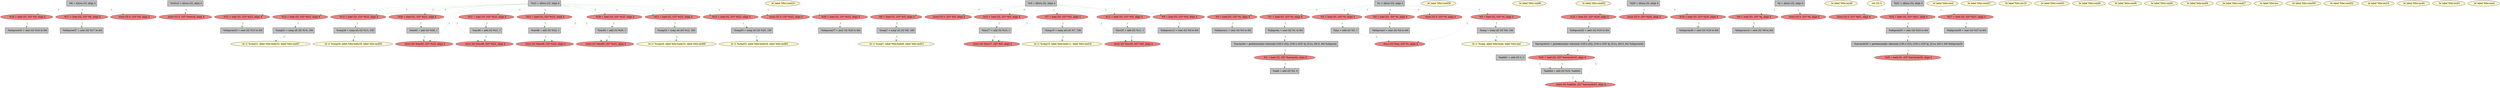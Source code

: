 
digraph G {


node112 [fillcolor=grey,label="  %idxprom37 = zext i32 %17 to i64",shape=rectangle,style=filled ]
node110 [fillcolor=lightcoral,label="  store i32 0, i32* %retval, align 4",shape=ellipse,style=filled ]
node108 [fillcolor=lightcoral,label="  %15 = load i32, i32* %i22, align 4",shape=ellipse,style=filled ]
node107 [fillcolor=grey,label="  %cmp28 = icmp ult i32 %13, 100",shape=rectangle,style=filled ]
node106 [fillcolor=lightcoral,label="  %14 = load i32, i32* %i22, align 4",shape=ellipse,style=filled ]
node105 [fillcolor=grey,label="  %cmp24 = icmp ult i32 %12, 100",shape=rectangle,style=filled ]
node103 [fillcolor=lightcoral,label="  %13 = load i32, i32* %i22, align 4",shape=ellipse,style=filled ]
node101 [fillcolor=lemonchiffon,label="  br label %for.cond23",shape=ellipse,style=filled ]
node100 [fillcolor=grey,label="  %cmp10 = icmp ult i32 %7, 100",shape=rectangle,style=filled ]
node97 [fillcolor=grey,label="  %add = add i32 %2, 0",shape=rectangle,style=filled ]
node99 [fillcolor=grey,label="  %cmp31 = icmp ult i32 %14, 100",shape=rectangle,style=filled ]
node96 [fillcolor=lemonchiffon,label="  br label %for.cond30",shape=ellipse,style=filled ]
node95 [fillcolor=lightcoral,label="  %3 = load i32, i32* %i, align 4",shape=ellipse,style=filled ]
node93 [fillcolor=lemonchiffon,label="  br label %for.cond6",shape=ellipse,style=filled ]
node89 [fillcolor=lemonchiffon,label="  br label %for.cond52",shape=ellipse,style=filled ]
node115 [fillcolor=grey,label="  %idxprom42 = zext i32 %19 to i64",shape=rectangle,style=filled ]
node87 [fillcolor=lightcoral,label="  %10 = load i32, i32* %i5, align 4",shape=ellipse,style=filled ]
node86 [fillcolor=lightcoral,label="  %19 = load i32, i32* %j26, align 4",shape=ellipse,style=filled ]
node85 [fillcolor=grey,label="  %idxprom14 = zext i32 %9 to i64",shape=rectangle,style=filled ]
node84 [fillcolor=lightcoral,label="  %16 = load i32, i32* %k, align 4",shape=ellipse,style=filled ]
node82 [fillcolor=lemonchiffon,label="  br label %for.inc48",shape=ellipse,style=filled ]
node94 [fillcolor=lightcoral,label="  %28 = load i32, i32* %i22, align 4",shape=ellipse,style=filled ]
node81 [fillcolor=grey,label="  %idxprom12 = zext i32 %8 to i64",shape=rectangle,style=filled ]
node78 [fillcolor=lemonchiffon,label="  ret i32 0",shape=ellipse,style=filled ]
node34 [fillcolor=grey,label="  %idxprom3 = zext i32 %4 to i64",shape=rectangle,style=filled ]
node10 [fillcolor=lightcoral,label="  store i32 0, i32* %j51, align 4",shape=ellipse,style=filled ]
node46 [fillcolor=grey,label="  %i22 = alloca i32, align 4",shape=rectangle,style=filled ]
node56 [fillcolor=lemonchiffon,label="  br label %for.cond",shape=ellipse,style=filled ]
node30 [fillcolor=lightcoral,label="  %5 = load i32, i32* %i, align 4",shape=ellipse,style=filled ]
node28 [fillcolor=grey,label="  %retval = alloca i32, align 4",shape=rectangle,style=filled ]
node2 [fillcolor=lightcoral,label="  store i32 %inc62, i32* %i22, align 4",shape=ellipse,style=filled ]
node102 [fillcolor=lemonchiffon,label="  br label %for.cond27",shape=ellipse,style=filled ]
node53 [fillcolor=lightcoral,label="  store i32 0, i32* %i5, align 4",shape=ellipse,style=filled ]
node22 [fillcolor=lemonchiffon,label="  br label %for.inc19",shape=ellipse,style=filled ]
node50 [fillcolor=grey,label="  %inc65 = add i32 %29, 1",shape=rectangle,style=filled ]
node57 [fillcolor=lightcoral,label="  %1 = load i32, i32* %i, align 4",shape=ellipse,style=filled ]
node35 [fillcolor=lightcoral,label="  %6 = load i32, i32* %i5, align 4",shape=ellipse,style=filled ]
node73 [fillcolor=lemonchiffon,label="  br label %for.cond23",shape=ellipse,style=filled ]
node29 [fillcolor=lightcoral,label="  %7 = load i32, i32* %i5, align 4",shape=ellipse,style=filled ]
node20 [fillcolor=lightcoral,label="  store i32 %inc46, i32* %i22, align 4",shape=ellipse,style=filled ]
node26 [fillcolor=lightcoral,label="  %20 = load i32, i32* %arrayidx43, align 4",shape=ellipse,style=filled ]
node4 [fillcolor=grey,label="  %idxprom57 = zext i32 %26 to i64",shape=rectangle,style=filled ]
node111 [fillcolor=lightcoral,label="  %17 = load i32, i32* %k, align 4",shape=ellipse,style=filled ]
node18 [fillcolor=grey,label="  %add44 = add i32 %20, %add41",shape=rectangle,style=filled ]
node17 [fillcolor=lemonchiffon,label="  br label %for.cond9",shape=ellipse,style=filled ]
node27 [fillcolor=lemonchiffon,label="  br label %for.cond6",shape=ellipse,style=filled ]
node16 [fillcolor=grey,label="  %arrayidx43 = getelementptr inbounds [100 x i32], [100 x i32]* @_ZL1a, i64 0, i64 %idxprom42",shape=rectangle,style=filled ]
node91 [fillcolor=lemonchiffon,label="  br label %for.cond9",shape=ellipse,style=filled ]
node47 [fillcolor=lightcoral,label="  store i32 0, i32* %j26, align 4",shape=ellipse,style=filled ]
node0 [fillcolor=lemonchiffon,label="  br label %for.inc64",shape=ellipse,style=filled ]
node64 [fillcolor=grey,label="  %i = alloca i32, align 4",shape=rectangle,style=filled ]
node49 [fillcolor=grey,label="  %i5 = alloca i32, align 4",shape=rectangle,style=filled ]
node24 [fillcolor=grey,label="  %idxprom35 = zext i32 %16 to i64",shape=rectangle,style=filled ]
node15 [fillcolor=lightcoral,label="  %21 = load i32, i32* %i22, align 4",shape=ellipse,style=filled ]
node11 [fillcolor=lemonchiffon,label="  br label %for.cond27",shape=ellipse,style=filled ]
node3 [fillcolor=grey,label="  %idxprom59 = zext i32 %27 to i64",shape=rectangle,style=filled ]
node32 [fillcolor=lemonchiffon,label="  br label %for.inc",shape=ellipse,style=filled ]
node68 [fillcolor=grey,label="  %inc20 = add i32 %11, 1",shape=rectangle,style=filled ]
node12 [fillcolor=lightcoral,label="  store i32 %inc49, i32* %i22, align 4",shape=ellipse,style=filled ]
node40 [fillcolor=lightcoral,label="  %29 = load i32, i32* %i22, align 4",shape=ellipse,style=filled ]
node41 [fillcolor=lightcoral,label="  store i32 %inc20, i32* %i5, align 4",shape=ellipse,style=filled ]
node62 [fillcolor=lemonchiffon,label="  br i1 %cmp7, label %for.body8, label %for.end21",shape=ellipse,style=filled ]
node33 [fillcolor=lightcoral,label="  store i32 0, i32* %k, align 4",shape=ellipse,style=filled ]
node5 [fillcolor=lightcoral,label="  %25 = load i32, i32* %arrayidx56, align 4",shape=ellipse,style=filled ]
node13 [fillcolor=lemonchiffon,label="  br label %for.cond30",shape=ellipse,style=filled ]
node76 [fillcolor=lightcoral,label="  store i32 %add44, i32* %arrayidx43, align 4",shape=ellipse,style=filled ]
node65 [fillcolor=grey,label="  %k = alloca i32, align 4",shape=rectangle,style=filled ]
node8 [fillcolor=lightcoral,label="  %24 = load i32, i32* %j51, align 4",shape=ellipse,style=filled ]
node1 [fillcolor=lemonchiffon,label="  br label %for.cond52",shape=ellipse,style=filled ]
node14 [fillcolor=grey,label="  %inc46 = add i32 %21, 1",shape=rectangle,style=filled ]
node90 [fillcolor=lightcoral,label="  store i32 %inc17, i32* %i5, align 4",shape=ellipse,style=filled ]
node6 [fillcolor=grey,label="  %arrayidx56 = getelementptr inbounds [100 x i32], [100 x i32]* @_ZL1a, i64 0, i64 %idxprom55",shape=rectangle,style=filled ]
node38 [fillcolor=lightcoral,label="  %2 = load i32, i32* %arrayidx, align 4",shape=ellipse,style=filled ]
node7 [fillcolor=grey,label="  %idxprom55 = zext i32 %24 to i64",shape=rectangle,style=filled ]
node83 [fillcolor=grey,label="  %idxprom39 = zext i32 %18 to i64",shape=rectangle,style=filled ]
node23 [fillcolor=lightcoral,label="  %22 = load i32, i32* %i22, align 4",shape=ellipse,style=filled ]
node109 [fillcolor=grey,label="  %idxprom33 = zext i32 %15 to i64",shape=rectangle,style=filled ]
node36 [fillcolor=lightcoral,label="  %4 = load i32, i32* %i, align 4",shape=ellipse,style=filled ]
node52 [fillcolor=lightcoral,label="  %12 = load i32, i32* %i22, align 4",shape=ellipse,style=filled ]
node9 [fillcolor=grey,label="  %cmp53 = icmp ult i32 %23, 100",shape=rectangle,style=filled ]
node39 [fillcolor=grey,label="  %arrayidx = getelementptr inbounds [100 x i32], [100 x i32]* @_ZL1a, i64 0, i64 %idxprom",shape=rectangle,style=filled ]
node42 [fillcolor=lemonchiffon,label="  br i1 %cmp53, label %for.body54, label %for.end63",shape=ellipse,style=filled ]
node31 [fillcolor=lemonchiffon,label="  br label %for.inc16",shape=ellipse,style=filled ]
node45 [fillcolor=grey,label="  %j = alloca i32, align 4",shape=rectangle,style=filled ]
node43 [fillcolor=grey,label="  %inc49 = add i32 %22, 1",shape=rectangle,style=filled ]
node104 [fillcolor=lemonchiffon,label="  br i1 %cmp28, label %for.body29, label %for.end50",shape=ellipse,style=filled ]
node92 [fillcolor=grey,label="  %j26 = alloca i32, align 4",shape=rectangle,style=filled ]
node72 [fillcolor=lightcoral,label="  store i32 0, i32* %i, align 4",shape=ellipse,style=filled ]
node88 [fillcolor=grey,label="  %inc17 = add i32 %10, 1",shape=rectangle,style=filled ]
node48 [fillcolor=lightcoral,label="  store i32 %inc, i32* %i, align 4",shape=ellipse,style=filled ]
node70 [fillcolor=lightcoral,label="  %11 = load i32, i32* %i5, align 4",shape=ellipse,style=filled ]
node37 [fillcolor=lightcoral,label="  %9 = load i32, i32* %j, align 4",shape=ellipse,style=filled ]
node51 [fillcolor=lemonchiffon,label="  br label %for.inc45",shape=ellipse,style=filled ]
node79 [fillcolor=lemonchiffon,label="  br i1 %cmp10, label %for.body11, label %for.end18",shape=ellipse,style=filled ]
node54 [fillcolor=grey,label="  %cmp = icmp ult i32 %0, 100",shape=rectangle,style=filled ]
node114 [fillcolor=grey,label="  %j51 = alloca i32, align 4",shape=rectangle,style=filled ]
node55 [fillcolor=lightcoral,label="  %0 = load i32, i32* %i, align 4",shape=ellipse,style=filled ]
node58 [fillcolor=lemonchiffon,label="  br label %for.inc61",shape=ellipse,style=filled ]
node59 [fillcolor=grey,label="  %idxprom1 = zext i32 %3 to i64",shape=rectangle,style=filled ]
node60 [fillcolor=lightcoral,label="  store i32 %inc65, i32* %i22, align 4",shape=ellipse,style=filled ]
node19 [fillcolor=grey,label="  %cmp7 = icmp ult i32 %6, 100",shape=rectangle,style=filled ]
node63 [fillcolor=lightcoral,label="  %27 = load i32, i32* %j51, align 4",shape=ellipse,style=filled ]
node44 [fillcolor=grey,label="  %add41 = add i32 0, 0",shape=rectangle,style=filled ]
node66 [fillcolor=lightcoral,label="  %23 = load i32, i32* %i22, align 4",shape=ellipse,style=filled ]
node80 [fillcolor=lemonchiffon,label="  br i1 %cmp31, label %for.body32, label %for.end47",shape=ellipse,style=filled ]
node67 [fillcolor=lemonchiffon,label="  br i1 %cmp, label %for.body, label %for.end",shape=ellipse,style=filled ]
node25 [fillcolor=grey,label="  %inc62 = add i32 %28, 1",shape=rectangle,style=filled ]
node21 [fillcolor=lightcoral,label="  store i32 0, i32* %j, align 4",shape=ellipse,style=filled ]
node69 [fillcolor=lemonchiffon,label="  br i1 %cmp24, label %for.body25, label %for.end66",shape=ellipse,style=filled ]
node98 [fillcolor=lightcoral,label="  store i32 0, i32* %i22, align 4",shape=ellipse,style=filled ]
node71 [fillcolor=lightcoral,label="  %26 = load i32, i32* %i22, align 4",shape=ellipse,style=filled ]
node113 [fillcolor=lightcoral,label="  %18 = load i32, i32* %j26, align 4",shape=ellipse,style=filled ]
node61 [fillcolor=grey,label="  %inc = add i32 %5, 1",shape=rectangle,style=filled ]
node74 [fillcolor=lemonchiffon,label="  br label %for.cond",shape=ellipse,style=filled ]
node75 [fillcolor=lightcoral,label="  %8 = load i32, i32* %i5, align 4",shape=ellipse,style=filled ]
node77 [fillcolor=grey,label="  %idxprom = zext i32 %1 to i64",shape=rectangle,style=filled ]

node26->node18 [style=dotted,color=forestgreen,label="T",fontcolor=forestgreen ]
node16->node26 [style=dotted,color=forestgreen,label="T",fontcolor=forestgreen ]
node46->node106 [style=dotted,color=forestgreen,label="T",fontcolor=forestgreen ]
node23->node43 [style=dotted,color=forestgreen,label="T",fontcolor=forestgreen ]
node107->node104 [style=dotted,color=forestgreen,label="T",fontcolor=forestgreen ]
node77->node39 [style=dotted,color=forestgreen,label="T",fontcolor=forestgreen ]
node103->node107 [style=dotted,color=forestgreen,label="T",fontcolor=forestgreen ]
node7->node6 [style=dotted,color=forestgreen,label="T",fontcolor=forestgreen ]
node105->node69 [style=dotted,color=forestgreen,label="T",fontcolor=forestgreen ]
node64->node48 [style=dotted,color=forestgreen,label="T",fontcolor=forestgreen ]
node70->node68 [style=dotted,color=forestgreen,label="T",fontcolor=forestgreen ]
node46->node52 [style=dotted,color=forestgreen,label="T",fontcolor=forestgreen ]
node49->node70 [style=dotted,color=forestgreen,label="T",fontcolor=forestgreen ]
node61->node48 [style=dotted,color=forestgreen,label="T",fontcolor=forestgreen ]
node50->node60 [style=dotted,color=forestgreen,label="T",fontcolor=forestgreen ]
node45->node37 [style=dotted,color=forestgreen,label="T",fontcolor=forestgreen ]
node46->node12 [style=dotted,color=forestgreen,label="T",fontcolor=forestgreen ]
node6->node5 [style=dotted,color=forestgreen,label="T",fontcolor=forestgreen ]
node46->node71 [style=dotted,color=forestgreen,label="T",fontcolor=forestgreen ]
node84->node24 [style=dotted,color=forestgreen,label="T",fontcolor=forestgreen ]
node64->node30 [style=dotted,color=forestgreen,label="T",fontcolor=forestgreen ]
node46->node2 [style=dotted,color=forestgreen,label="T",fontcolor=forestgreen ]
node92->node113 [style=dotted,color=forestgreen,label="T",fontcolor=forestgreen ]
node95->node59 [style=dotted,color=forestgreen,label="T",fontcolor=forestgreen ]
node29->node100 [style=dotted,color=forestgreen,label="T",fontcolor=forestgreen ]
node64->node95 [style=dotted,color=forestgreen,label="T",fontcolor=forestgreen ]
node114->node8 [style=dotted,color=forestgreen,label="T",fontcolor=forestgreen ]
node46->node40 [style=dotted,color=forestgreen,label="T",fontcolor=forestgreen ]
node55->node54 [style=dotted,color=forestgreen,label="T",fontcolor=forestgreen ]
node28->node110 [style=dotted,color=forestgreen,label="T",fontcolor=forestgreen ]
node92->node47 [style=dotted,color=forestgreen,label="T",fontcolor=forestgreen ]
node9->node42 [style=dotted,color=forestgreen,label="T",fontcolor=forestgreen ]
node46->node15 [style=dotted,color=forestgreen,label="T",fontcolor=forestgreen ]
node40->node50 [style=dotted,color=forestgreen,label="T",fontcolor=forestgreen ]
node14->node20 [style=dotted,color=forestgreen,label="T",fontcolor=forestgreen ]
node46->node98 [style=dotted,color=forestgreen,label="T",fontcolor=forestgreen ]
node46->node103 [style=dotted,color=forestgreen,label="T",fontcolor=forestgreen ]
node111->node112 [style=dotted,color=forestgreen,label="T",fontcolor=forestgreen ]
node49->node90 [style=dotted,color=forestgreen,label="T",fontcolor=forestgreen ]
node46->node94 [style=dotted,color=forestgreen,label="T",fontcolor=forestgreen ]
node65->node84 [style=dotted,color=forestgreen,label="T",fontcolor=forestgreen ]
node64->node55 [style=dotted,color=forestgreen,label="T",fontcolor=forestgreen ]
node94->node25 [style=dotted,color=forestgreen,label="T",fontcolor=forestgreen ]
node99->node80 [style=dotted,color=forestgreen,label="T",fontcolor=forestgreen ]
node39->node38 [style=dotted,color=forestgreen,label="T",fontcolor=forestgreen ]
node18->node76 [style=dotted,color=forestgreen,label="T",fontcolor=forestgreen ]
node52->node105 [style=dotted,color=forestgreen,label="T",fontcolor=forestgreen ]
node46->node60 [style=dotted,color=forestgreen,label="T",fontcolor=forestgreen ]
node25->node2 [style=dotted,color=forestgreen,label="T",fontcolor=forestgreen ]
node37->node85 [style=dotted,color=forestgreen,label="T",fontcolor=forestgreen ]
node46->node20 [style=dotted,color=forestgreen,label="T",fontcolor=forestgreen ]
node15->node14 [style=dotted,color=forestgreen,label="T",fontcolor=forestgreen ]
node64->node57 [style=dotted,color=forestgreen,label="T",fontcolor=forestgreen ]
node115->node16 [style=dotted,color=forestgreen,label="T",fontcolor=forestgreen ]
node36->node34 [style=dotted,color=forestgreen,label="T",fontcolor=forestgreen ]
node54->node67 [style=dotted,color=forestgreen,label="T",fontcolor=forestgreen ]
node63->node3 [style=dotted,color=forestgreen,label="T",fontcolor=forestgreen ]
node64->node72 [style=dotted,color=forestgreen,label="T",fontcolor=forestgreen ]
node49->node87 [style=dotted,color=forestgreen,label="T",fontcolor=forestgreen ]
node92->node86 [style=dotted,color=forestgreen,label="T",fontcolor=forestgreen ]
node45->node21 [style=dotted,color=forestgreen,label="T",fontcolor=forestgreen ]
node49->node53 [style=dotted,color=forestgreen,label="T",fontcolor=forestgreen ]
node44->node18 [style=dotted,color=forestgreen,label="T",fontcolor=forestgreen ]
node16->node76 [style=dotted,color=forestgreen,label="T",fontcolor=forestgreen ]
node46->node66 [style=dotted,color=forestgreen,label="T",fontcolor=forestgreen ]
node49->node75 [style=dotted,color=forestgreen,label="T",fontcolor=forestgreen ]
node71->node4 [style=dotted,color=forestgreen,label="T",fontcolor=forestgreen ]
node87->node88 [style=dotted,color=forestgreen,label="T",fontcolor=forestgreen ]
node46->node23 [style=dotted,color=forestgreen,label="T",fontcolor=forestgreen ]
node8->node7 [style=dotted,color=forestgreen,label="T",fontcolor=forestgreen ]
node106->node99 [style=dotted,color=forestgreen,label="T",fontcolor=forestgreen ]
node65->node111 [style=dotted,color=forestgreen,label="T",fontcolor=forestgreen ]
node114->node63 [style=dotted,color=forestgreen,label="T",fontcolor=forestgreen ]
node114->node10 [style=dotted,color=forestgreen,label="T",fontcolor=forestgreen ]
node113->node83 [style=dotted,color=forestgreen,label="T",fontcolor=forestgreen ]
node88->node90 [style=dotted,color=forestgreen,label="T",fontcolor=forestgreen ]
node65->node33 [style=dotted,color=forestgreen,label="T",fontcolor=forestgreen ]
node43->node12 [style=dotted,color=forestgreen,label="T",fontcolor=forestgreen ]
node108->node109 [style=dotted,color=forestgreen,label="T",fontcolor=forestgreen ]
node64->node36 [style=dotted,color=forestgreen,label="T",fontcolor=forestgreen ]
node86->node115 [style=dotted,color=forestgreen,label="T",fontcolor=forestgreen ]
node68->node41 [style=dotted,color=forestgreen,label="T",fontcolor=forestgreen ]
node66->node9 [style=dotted,color=forestgreen,label="T",fontcolor=forestgreen ]
node100->node79 [style=dotted,color=forestgreen,label="T",fontcolor=forestgreen ]
node75->node81 [style=dotted,color=forestgreen,label="T",fontcolor=forestgreen ]
node57->node77 [style=dotted,color=forestgreen,label="T",fontcolor=forestgreen ]
node38->node97 [style=dotted,color=forestgreen,label="T",fontcolor=forestgreen ]
node30->node61 [style=dotted,color=forestgreen,label="T",fontcolor=forestgreen ]
node35->node19 [style=dotted,color=forestgreen,label="T",fontcolor=forestgreen ]
node49->node29 [style=dotted,color=forestgreen,label="T",fontcolor=forestgreen ]
node49->node35 [style=dotted,color=forestgreen,label="T",fontcolor=forestgreen ]
node46->node108 [style=dotted,color=forestgreen,label="T",fontcolor=forestgreen ]
node19->node62 [style=dotted,color=forestgreen,label="T",fontcolor=forestgreen ]
node49->node41 [style=dotted,color=forestgreen,label="T",fontcolor=forestgreen ]


}
